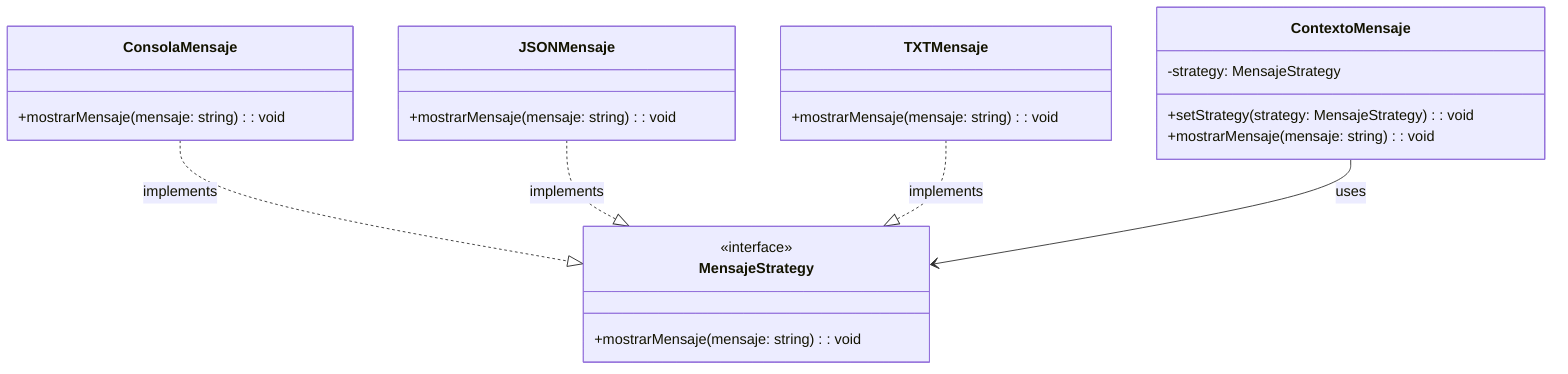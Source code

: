 classDiagram
    class MensajeStrategy {
        <<interface>>
        +mostrarMensaje(mensaje: string): void
    }
    class ConsolaMensaje {
        +mostrarMensaje(mensaje: string): void
    }
    class JSONMensaje {
        +mostrarMensaje(mensaje: string): void
    }
    class TXTMensaje {
        +mostrarMensaje(mensaje: string): void
    }
    class ContextoMensaje {
        -strategy: MensajeStrategy
        +setStrategy(strategy: MensajeStrategy): void
        +mostrarMensaje(mensaje: string): void
    }
    
    ConsolaMensaje ..|> MensajeStrategy : implements
    JSONMensaje ..|> MensajeStrategy : implements
    TXTMensaje ..|> MensajeStrategy : implements
    ContextoMensaje --> MensajeStrategy : uses